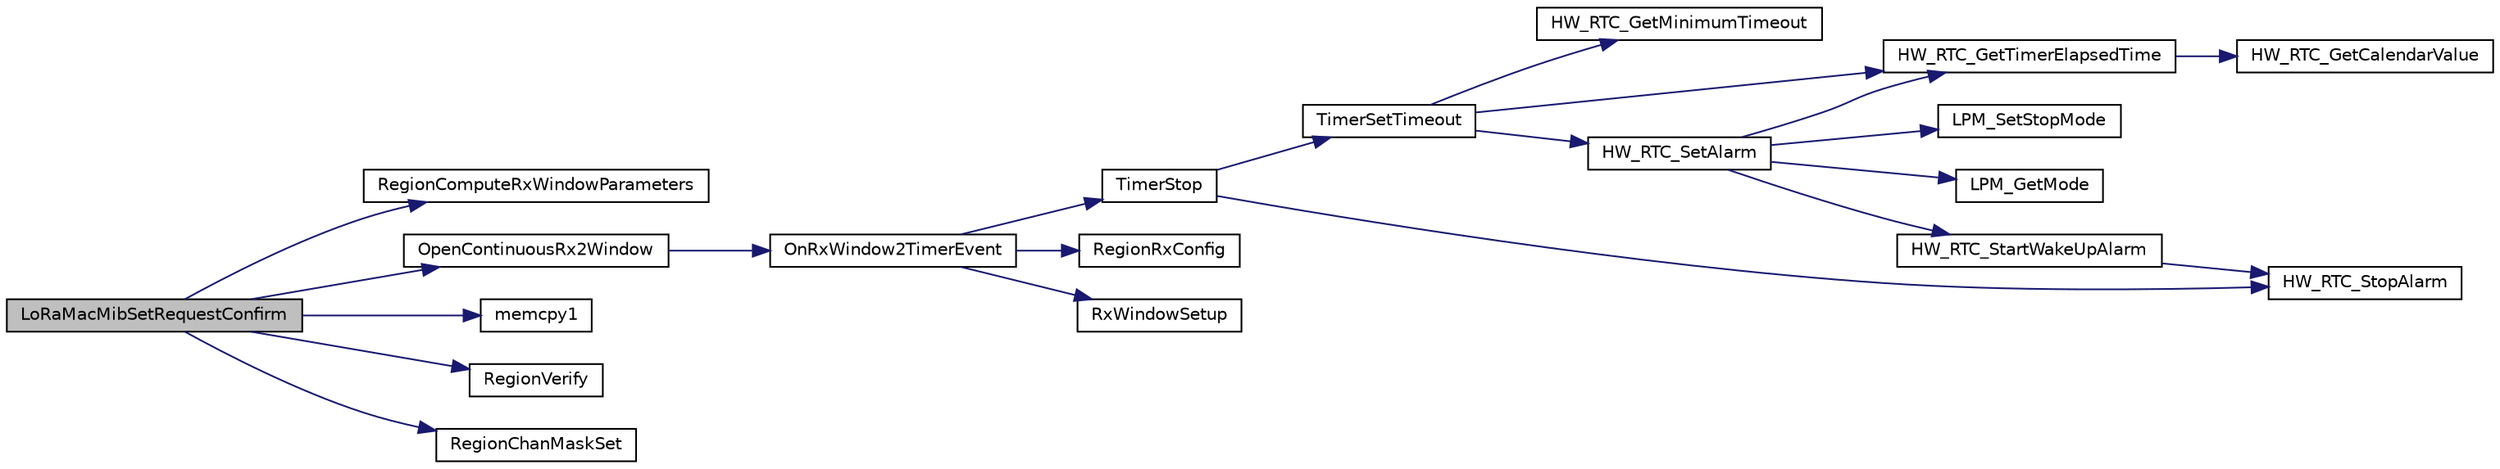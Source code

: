 digraph "LoRaMacMibSetRequestConfirm"
{
  edge [fontname="Helvetica",fontsize="10",labelfontname="Helvetica",labelfontsize="10"];
  node [fontname="Helvetica",fontsize="10",shape=record];
  rankdir="LR";
  Node171 [label="LoRaMacMibSetRequestConfirm",height=0.2,width=0.4,color="black", fillcolor="grey75", style="filled", fontcolor="black"];
  Node171 -> Node172 [color="midnightblue",fontsize="10",style="solid",fontname="Helvetica"];
  Node172 [label="RegionComputeRxWindowParameters",height=0.2,width=0.4,color="black", fillcolor="white", style="filled",URL="$group___r_e_g_i_o_n.html#gabd3eb4e7db9b7987fabb9568f733a2b9"];
  Node171 -> Node173 [color="midnightblue",fontsize="10",style="solid",fontname="Helvetica"];
  Node173 [label="OpenContinuousRx2Window",height=0.2,width=0.4,color="black", fillcolor="white", style="filled",URL="$_lo_ra_mac_8c.html#aeadfc508b9129926685664bc456db4f6",tooltip="Opens up a continuous RX 2 window. This is used for class c devices. "];
  Node173 -> Node174 [color="midnightblue",fontsize="10",style="solid",fontname="Helvetica"];
  Node174 [label="OnRxWindow2TimerEvent",height=0.2,width=0.4,color="black", fillcolor="white", style="filled",URL="$_lo_ra_mac_8c.html#a280d52c79c5de2428ef3f1e361043b23",tooltip="Function executed on second Rx window timer event "];
  Node174 -> Node175 [color="midnightblue",fontsize="10",style="solid",fontname="Helvetica"];
  Node175 [label="TimerStop",height=0.2,width=0.4,color="black", fillcolor="white", style="filled",URL="$time_server_8c.html#a8ae899c4e8a9abf49d825d6959aa6bcb",tooltip="Stops and removes the timer object from the list of timer events "];
  Node175 -> Node176 [color="midnightblue",fontsize="10",style="solid",fontname="Helvetica"];
  Node176 [label="TimerSetTimeout",height=0.2,width=0.4,color="black", fillcolor="white", style="filled",URL="$time_server_8c.html#af90925c5246bd6bbc2863d08d4cca3a9",tooltip="Sets a timeout with the duration \"timestamp\" "];
  Node176 -> Node177 [color="midnightblue",fontsize="10",style="solid",fontname="Helvetica"];
  Node177 [label="HW_RTC_GetMinimumTimeout",height=0.2,width=0.4,color="black", fillcolor="white", style="filled",URL="$group___lory_s_d_k___r_t_c___functions.html#ga254f9e5c17daff978fef15be01021c51",tooltip="Return the minimum timeout the RTC is able to handle "];
  Node176 -> Node178 [color="midnightblue",fontsize="10",style="solid",fontname="Helvetica"];
  Node178 [label="HW_RTC_GetTimerElapsedTime",height=0.2,width=0.4,color="black", fillcolor="white", style="filled",URL="$group___lory_s_d_k___r_t_c___functions.html#ga7961116aa831950b62a413ecbbcfb02a",tooltip="Get the RTC timer elapsed time since the last Reference was set "];
  Node178 -> Node179 [color="midnightblue",fontsize="10",style="solid",fontname="Helvetica"];
  Node179 [label="HW_RTC_GetCalendarValue",height=0.2,width=0.4,color="black", fillcolor="white", style="filled",URL="$group___lory_s_d_k___r_t_c___functions.html#gaf81b8dc866a5c7b125355b55e3953387",tooltip="get current time from calendar in ticks "];
  Node176 -> Node180 [color="midnightblue",fontsize="10",style="solid",fontname="Helvetica"];
  Node180 [label="HW_RTC_SetAlarm",height=0.2,width=0.4,color="black", fillcolor="white", style="filled",URL="$group___lory_s_d_k___r_t_c___functions.html#ga09cec56d54c13de658fafdd003390771",tooltip="Set the alarm "];
  Node180 -> Node178 [color="midnightblue",fontsize="10",style="solid",fontname="Helvetica"];
  Node180 -> Node181 [color="midnightblue",fontsize="10",style="solid",fontname="Helvetica"];
  Node181 [label="LPM_SetStopMode",height=0.2,width=0.4,color="black", fillcolor="white", style="filled",URL="$low__power__manager_8c.html#ac8a0ff787d7d417b9e1f0697a1d5fd6d",tooltip="This API notifies the low power manager if the specified user allows the Off mode or not..."];
  Node180 -> Node182 [color="midnightblue",fontsize="10",style="solid",fontname="Helvetica"];
  Node182 [label="LPM_GetMode",height=0.2,width=0.4,color="black", fillcolor="white", style="filled",URL="$low__power__manager_8c.html#ae9107e412181f10977b724c346cebd45",tooltip="This API returns the Low Power Mode selected that will be applied when the system will enter low powe..."];
  Node180 -> Node183 [color="midnightblue",fontsize="10",style="solid",fontname="Helvetica"];
  Node183 [label="HW_RTC_StartWakeUpAlarm",height=0.2,width=0.4,color="black", fillcolor="white", style="filled",URL="$group___lory_s_d_k___r_t_c___functions.html#ga60703fcfc4abd73a2efc980e8bb6ad27",tooltip="start wake up alarm "];
  Node183 -> Node184 [color="midnightblue",fontsize="10",style="solid",fontname="Helvetica"];
  Node184 [label="HW_RTC_StopAlarm",height=0.2,width=0.4,color="black", fillcolor="white", style="filled",URL="$group___lory_s_d_k___r_t_c___functions.html#ga227be06e4dc1332d46ff12519db183b5",tooltip="Stop the Alarm "];
  Node175 -> Node184 [color="midnightblue",fontsize="10",style="solid",fontname="Helvetica"];
  Node174 -> Node185 [color="midnightblue",fontsize="10",style="solid",fontname="Helvetica"];
  Node185 [label="RegionRxConfig",height=0.2,width=0.4,color="black", fillcolor="white", style="filled",URL="$group___r_e_g_i_o_n.html#gaf89984d30239d6597190409068031465",tooltip="Configuration of the RX windows. "];
  Node174 -> Node186 [color="midnightblue",fontsize="10",style="solid",fontname="Helvetica"];
  Node186 [label="RxWindowSetup",height=0.2,width=0.4,color="black", fillcolor="white", style="filled",URL="$_lo_ra_mac_8c.html#a665f9a0f2130f97e3a3cc3ba8c14c208",tooltip="Initializes and opens the reception window "];
  Node171 -> Node187 [color="midnightblue",fontsize="10",style="solid",fontname="Helvetica"];
  Node187 [label="memcpy1",height=0.2,width=0.4,color="black", fillcolor="white", style="filled",URL="$utilities_8c.html#abfbe672c7136122f16c9214bc4ba8d21",tooltip="Copies size elements of src array to dst array "];
  Node171 -> Node188 [color="midnightblue",fontsize="10",style="solid",fontname="Helvetica"];
  Node188 [label="RegionVerify",height=0.2,width=0.4,color="black", fillcolor="white", style="filled",URL="$group___r_e_g_i_o_n.html#ga7c1ff626bc1131889fa8de3197a1093a",tooltip="Verifies a parameter. "];
  Node171 -> Node189 [color="midnightblue",fontsize="10",style="solid",fontname="Helvetica"];
  Node189 [label="RegionChanMaskSet",height=0.2,width=0.4,color="black", fillcolor="white", style="filled",URL="$group___r_e_g_i_o_n.html#ga795ed3c13f4c8d03e39298fd64e5b2df",tooltip="Sets a channels mask. "];
}
